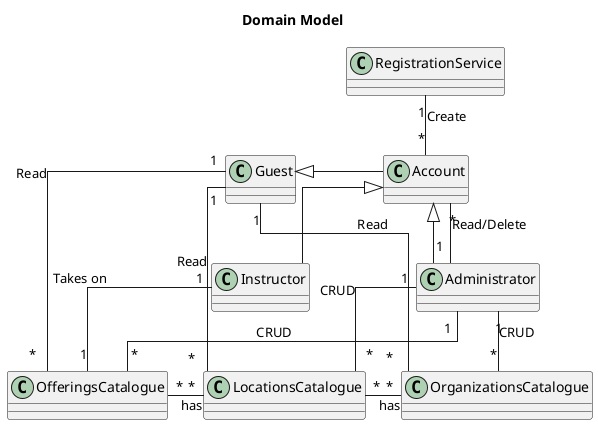 @startuml
skinparam linetype ortho

title Domain Model


class Guest{
}


class OrganizationsCatalogue {
 
}

class LocationsCatalogue {

}

class Account {


}

class Instructor {
 
}

class OfferingsCatalogue {
}


class Administrator {

}

class RegistrationService{
}



Account <|-- Instructor
Account <|-- Administrator
Guest <|- Account


Administrator "1" -- "*" OfferingsCatalogue : "CRUD"
Administrator "1" -- "*" OrganizationsCatalogue : "CRUD"
Administrator "1" -- "*" LocationsCatalogue : "CRUD"
Administrator "1" -- "*" Account : "Read/Delete"
RegistrationService "1" -- "*" Account : "Create"
Guest "1" -- "*" LocationsCatalogue: "Read"
Guest "1" -- "*" OfferingsCatalogue: "Read"
Guest "1" -- "*" OrganizationsCatalogue: "Read"
LocationsCatalogue "*" - "*" OrganizationsCatalogue: "has"
OfferingsCatalogue "*" - "*" LocationsCatalogue: "has"
Instructor "1" -- "1" OfferingsCatalogue: "Takes on"




@enduml

@enduml
